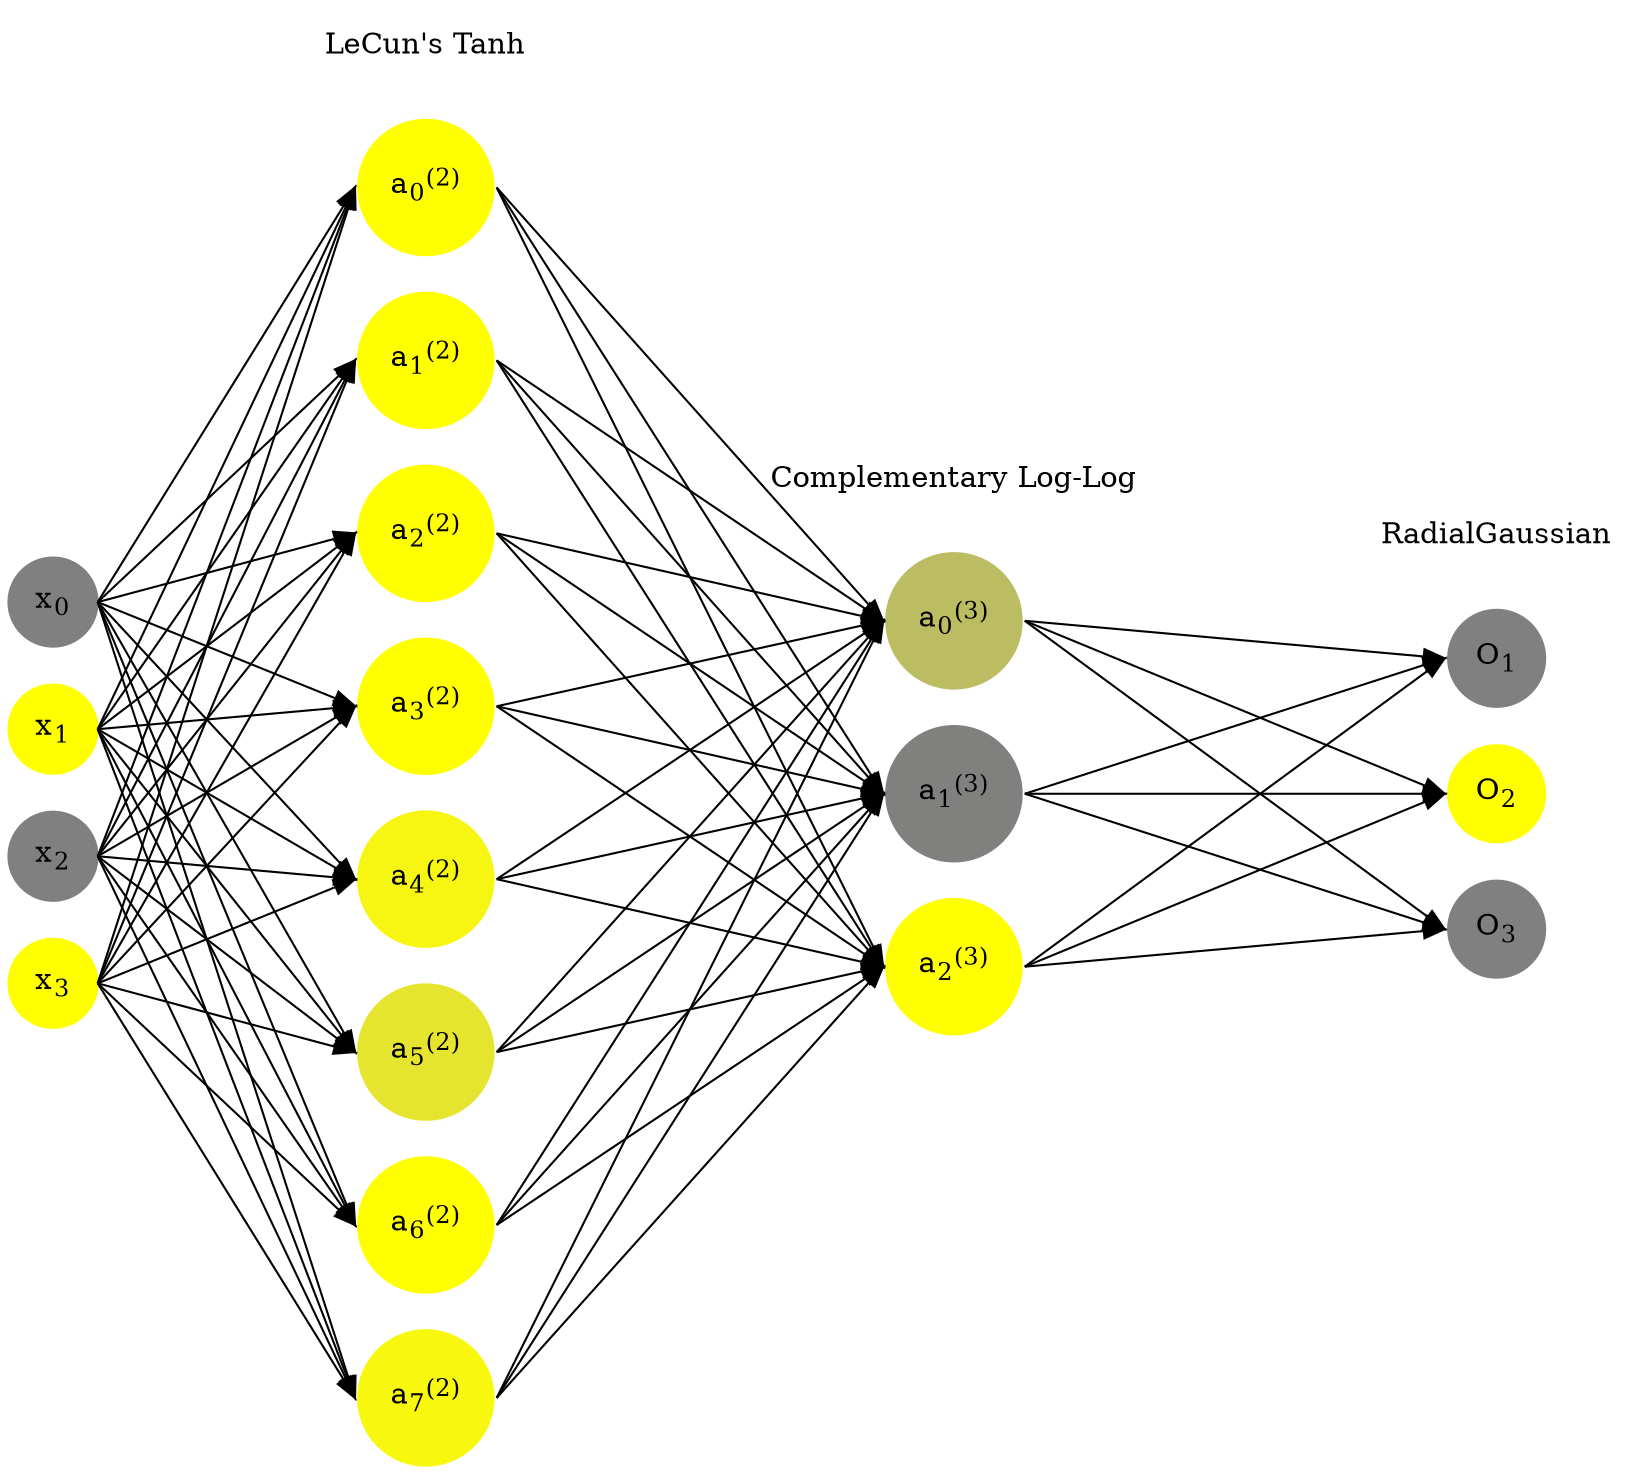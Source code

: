 digraph G {
	rankdir = LR;
	splines=false;
	edge[style=invis];
	ranksep= 1.4;
	{
	node [shape=circle, color="0.1667, 0.0, 0.5", style=filled, fillcolor="0.1667, 0.0, 0.5"];
	x0 [label=<x<sub>0</sub>>];
	}
	{
	node [shape=circle, color="0.1667, 1.0, 1.0", style=filled, fillcolor="0.1667, 1.0, 1.0"];
	x1 [label=<x<sub>1</sub>>];
	}
	{
	node [shape=circle, color="0.1667, 0.0, 0.5", style=filled, fillcolor="0.1667, 0.0, 0.5"];
	x2 [label=<x<sub>2</sub>>];
	}
	{
	node [shape=circle, color="0.1667, 1.0, 1.0", style=filled, fillcolor="0.1667, 1.0, 1.0"];
	x3 [label=<x<sub>3</sub>>];
	}
	{
	node [shape=circle, color="0.1667, 1.475183, 1.237591", style=filled, fillcolor="0.1667, 1.475183, 1.237591"];
	a02 [label=<a<sub>0</sub><sup>(2)</sup>>];
	}
	{
	node [shape=circle, color="0.1667, 1.197979, 1.098989", style=filled, fillcolor="0.1667, 1.197979, 1.098989"];
	a12 [label=<a<sub>1</sub><sup>(2)</sup>>];
	}
	{
	node [shape=circle, color="0.1667, 1.310432, 1.155216", style=filled, fillcolor="0.1667, 1.310432, 1.155216"];
	a22 [label=<a<sub>2</sub><sup>(2)</sup>>];
	}
	{
	node [shape=circle, color="0.1667, 1.481009, 1.240505", style=filled, fillcolor="0.1667, 1.481009, 1.240505"];
	a32 [label=<a<sub>3</sub><sup>(2)</sup>>];
	}
	{
	node [shape=circle, color="0.1667, 0.925776, 0.962888", style=filled, fillcolor="0.1667, 0.925776, 0.962888"];
	a42 [label=<a<sub>4</sub><sup>(2)</sup>>];
	}
	{
	node [shape=circle, color="0.1667, 0.790950, 0.895475", style=filled, fillcolor="0.1667, 0.790950, 0.895475"];
	a52 [label=<a<sub>5</sub><sup>(2)</sup>>];
	}
	{
	node [shape=circle, color="0.1667, 1.545826, 1.272913", style=filled, fillcolor="0.1667, 1.545826, 1.272913"];
	a62 [label=<a<sub>6</sub><sup>(2)</sup>>];
	}
	{
	node [shape=circle, color="0.1667, 0.939398, 0.969699", style=filled, fillcolor="0.1667, 0.939398, 0.969699"];
	a72 [label=<a<sub>7</sub><sup>(2)</sup>>];
	}
	{
	node [shape=circle, color="0.1667, 0.476044, 0.738022", style=filled, fillcolor="0.1667, 0.476044, 0.738022"];
	a03 [label=<a<sub>0</sub><sup>(3)</sup>>];
	}
	{
	node [shape=circle, color="0.1667, 0.004966, 0.502483", style=filled, fillcolor="0.1667, 0.004966, 0.502483"];
	a13 [label=<a<sub>1</sub><sup>(3)</sup>>];
	}
	{
	node [shape=circle, color="0.1667, 0.994277, 0.997138", style=filled, fillcolor="0.1667, 0.994277, 0.997138"];
	a23 [label=<a<sub>2</sub><sup>(3)</sup>>];
	}
	{
	node [shape=circle, color="0.1667, 0.0, 0.5", style=filled, fillcolor="0.1667, 0.0, 0.5"];
	O1 [label=<O<sub>1</sub>>];
	}
	{
	node [shape=circle, color="0.1667, 1.0, 1.0", style=filled, fillcolor="0.1667, 1.0, 1.0"];
	O2 [label=<O<sub>2</sub>>];
	}
	{
	node [shape=circle, color="0.1667, 0.0, 0.5", style=filled, fillcolor="0.1667, 0.0, 0.5"];
	O3 [label=<O<sub>3</sub>>];
	}
	{
	rank=same;
	x0->x1->x2->x3;
	}
	{
	rank=same;
	a02->a12->a22->a32->a42->a52->a62->a72;
	}
	{
	rank=same;
	a03->a13->a23;
	}
	{
	rank=same;
	O1->O2->O3;
	}
	l1 [shape=plaintext,label="LeCun's Tanh"];
	l1->a02;
	{rank=same; l1;a02};
	l2 [shape=plaintext,label="Complementary Log-Log"];
	l2->a03;
	{rank=same; l2;a03};
	l3 [shape=plaintext,label="RadialGaussian"];
	l3->O1;
	{rank=same; l3;O1};
edge[style=solid, tailport=e, headport=w];
	{x0;x1;x2;x3} -> {a02;a12;a22;a32;a42;a52;a62;a72};
	{a02;a12;a22;a32;a42;a52;a62;a72} -> {a03;a13;a23};
	{a03;a13;a23} -> {O1,O2,O3};
}